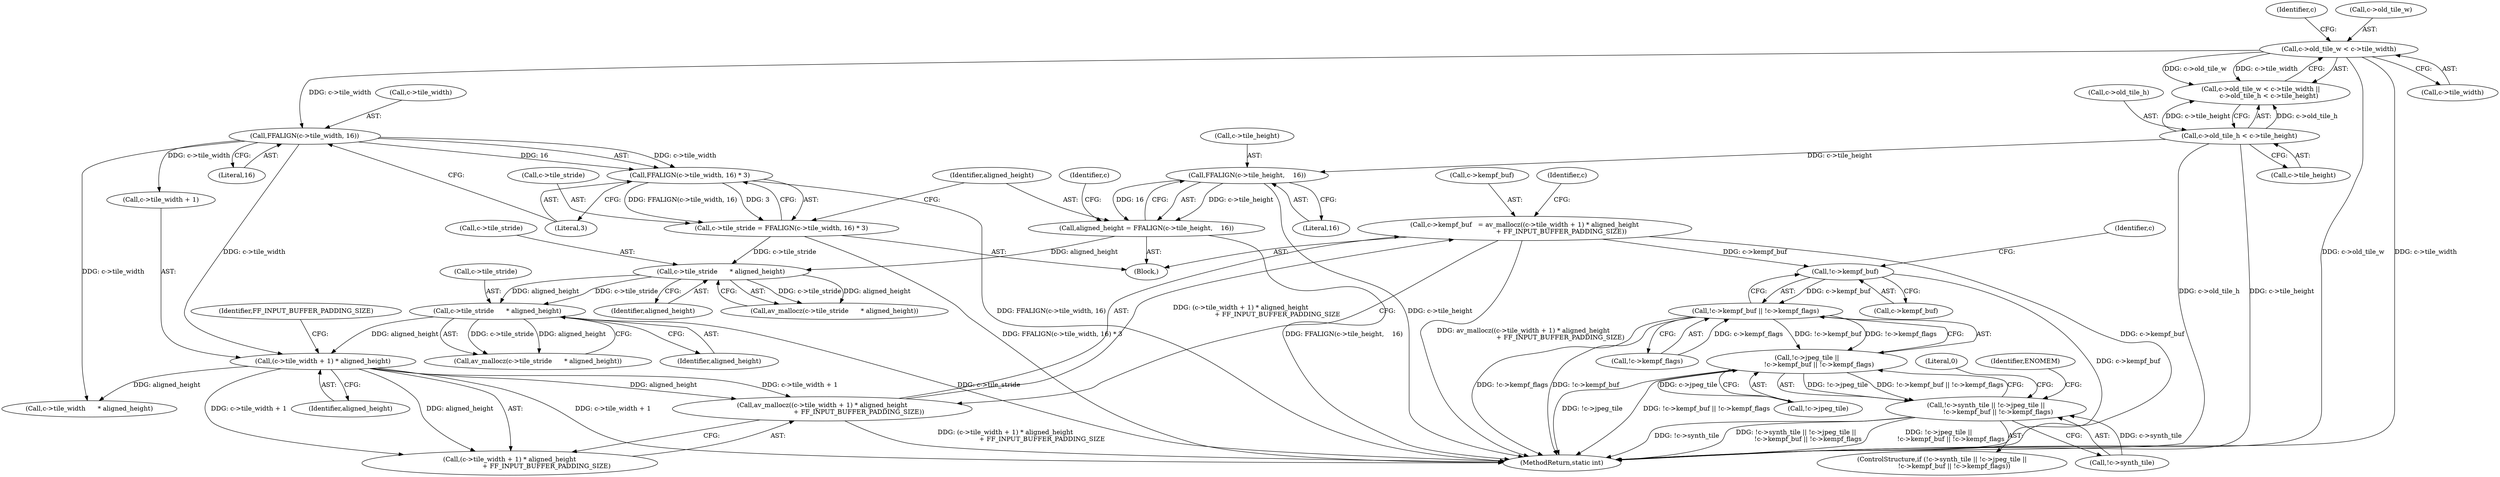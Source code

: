 digraph "0_FFmpeg_e07ac727c1cc9eed39e7f9117c97006f719864bd@API" {
"1000249" [label="(Call,c->kempf_buf   = av_mallocz((c->tile_width + 1) * aligned_height\n                                    + FF_INPUT_BUFFER_PADDING_SIZE))"];
"1000253" [label="(Call,av_mallocz((c->tile_width + 1) * aligned_height\n                                    + FF_INPUT_BUFFER_PADDING_SIZE))"];
"1000255" [label="(Call,(c->tile_width + 1) * aligned_height)"];
"1000200" [label="(Call,FFALIGN(c->tile_width, 16))"];
"1000180" [label="(Call,c->old_tile_w < c->tile_width)"];
"1000244" [label="(Call,c->tile_stride      * aligned_height)"];
"1000234" [label="(Call,c->tile_stride      * aligned_height)"];
"1000195" [label="(Call,c->tile_stride = FFALIGN(c->tile_width, 16) * 3)"];
"1000199" [label="(Call,FFALIGN(c->tile_width, 16) * 3)"];
"1000206" [label="(Call,aligned_height = FFALIGN(c->tile_height,    16))"];
"1000208" [label="(Call,FFALIGN(c->tile_height,    16))"];
"1000187" [label="(Call,c->old_tile_h < c->tile_height)"];
"1000285" [label="(Call,!c->kempf_buf)"];
"1000284" [label="(Call,!c->kempf_buf || !c->kempf_flags)"];
"1000279" [label="(Call,!c->jpeg_tile ||\n            !c->kempf_buf || !c->kempf_flags)"];
"1000274" [label="(Call,!c->synth_tile || !c->jpeg_tile ||\n            !c->kempf_buf || !c->kempf_flags)"];
"1000204" [label="(Literal,16)"];
"1000238" [label="(Identifier,aligned_height)"];
"1000191" [label="(Call,c->tile_height)"];
"1000275" [label="(Call,!c->synth_tile)"];
"1000284" [label="(Call,!c->kempf_buf || !c->kempf_flags)"];
"1000273" [label="(ControlStructure,if (!c->synth_tile || !c->jpeg_tile ||\n            !c->kempf_buf || !c->kempf_flags))"];
"1000254" [label="(Call,(c->tile_width + 1) * aligned_height\n                                    + FF_INPUT_BUFFER_PADDING_SIZE)"];
"1000180" [label="(Call,c->old_tile_w < c->tile_width)"];
"1000253" [label="(Call,av_mallocz((c->tile_width + 1) * aligned_height\n                                    + FF_INPUT_BUFFER_PADDING_SIZE))"];
"1000262" [label="(Identifier,FF_INPUT_BUFFER_PADDING_SIZE)"];
"1000201" [label="(Call,c->tile_width)"];
"1000244" [label="(Call,c->tile_stride      * aligned_height)"];
"1000234" [label="(Call,c->tile_stride      * aligned_height)"];
"1000195" [label="(Call,c->tile_stride = FFALIGN(c->tile_width, 16) * 3)"];
"1000286" [label="(Call,c->kempf_buf)"];
"1000291" [label="(Identifier,c)"];
"1000297" [label="(Literal,0)"];
"1000194" [label="(Block,)"];
"1000255" [label="(Call,(c->tile_width + 1) * aligned_height)"];
"1000289" [label="(Call,!c->kempf_flags)"];
"1000245" [label="(Call,c->tile_stride)"];
"1000274" [label="(Call,!c->synth_tile || !c->jpeg_tile ||\n            !c->kempf_buf || !c->kempf_flags)"];
"1000279" [label="(Call,!c->jpeg_tile ||\n            !c->kempf_buf || !c->kempf_flags)"];
"1000179" [label="(Call,c->old_tile_w < c->tile_width ||\n        c->old_tile_h < c->tile_height)"];
"1000250" [label="(Call,c->kempf_buf)"];
"1000298" [label="(MethodReturn,static int)"];
"1000265" [label="(Identifier,c)"];
"1000261" [label="(Identifier,aligned_height)"];
"1000200" [label="(Call,FFALIGN(c->tile_width, 16))"];
"1000189" [label="(Identifier,c)"];
"1000248" [label="(Identifier,aligned_height)"];
"1000280" [label="(Call,!c->jpeg_tile)"];
"1000209" [label="(Call,c->tile_height)"];
"1000181" [label="(Call,c->old_tile_w)"];
"1000205" [label="(Literal,3)"];
"1000207" [label="(Identifier,aligned_height)"];
"1000188" [label="(Call,c->old_tile_h)"];
"1000295" [label="(Identifier,ENOMEM)"];
"1000187" [label="(Call,c->old_tile_h < c->tile_height)"];
"1000199" [label="(Call,FFALIGN(c->tile_width, 16) * 3)"];
"1000235" [label="(Call,c->tile_stride)"];
"1000184" [label="(Call,c->tile_width)"];
"1000256" [label="(Call,c->tile_width + 1)"];
"1000233" [label="(Call,av_mallocz(c->tile_stride      * aligned_height))"];
"1000206" [label="(Call,aligned_height = FFALIGN(c->tile_height,    16))"];
"1000208" [label="(Call,FFALIGN(c->tile_height,    16))"];
"1000285" [label="(Call,!c->kempf_buf)"];
"1000243" [label="(Call,av_mallocz(c->tile_stride      * aligned_height))"];
"1000268" [label="(Call,c->tile_width      * aligned_height)"];
"1000215" [label="(Identifier,c)"];
"1000249" [label="(Call,c->kempf_buf   = av_mallocz((c->tile_width + 1) * aligned_height\n                                    + FF_INPUT_BUFFER_PADDING_SIZE))"];
"1000212" [label="(Literal,16)"];
"1000196" [label="(Call,c->tile_stride)"];
"1000249" -> "1000194"  [label="AST: "];
"1000249" -> "1000253"  [label="CFG: "];
"1000250" -> "1000249"  [label="AST: "];
"1000253" -> "1000249"  [label="AST: "];
"1000265" -> "1000249"  [label="CFG: "];
"1000249" -> "1000298"  [label="DDG: av_mallocz((c->tile_width + 1) * aligned_height\n                                    + FF_INPUT_BUFFER_PADDING_SIZE)"];
"1000249" -> "1000298"  [label="DDG: c->kempf_buf"];
"1000253" -> "1000249"  [label="DDG: (c->tile_width + 1) * aligned_height\n                                    + FF_INPUT_BUFFER_PADDING_SIZE"];
"1000249" -> "1000285"  [label="DDG: c->kempf_buf"];
"1000253" -> "1000254"  [label="CFG: "];
"1000254" -> "1000253"  [label="AST: "];
"1000253" -> "1000298"  [label="DDG: (c->tile_width + 1) * aligned_height\n                                    + FF_INPUT_BUFFER_PADDING_SIZE"];
"1000255" -> "1000253"  [label="DDG: c->tile_width + 1"];
"1000255" -> "1000253"  [label="DDG: aligned_height"];
"1000255" -> "1000254"  [label="AST: "];
"1000255" -> "1000261"  [label="CFG: "];
"1000256" -> "1000255"  [label="AST: "];
"1000261" -> "1000255"  [label="AST: "];
"1000262" -> "1000255"  [label="CFG: "];
"1000255" -> "1000298"  [label="DDG: c->tile_width + 1"];
"1000255" -> "1000254"  [label="DDG: c->tile_width + 1"];
"1000255" -> "1000254"  [label="DDG: aligned_height"];
"1000200" -> "1000255"  [label="DDG: c->tile_width"];
"1000244" -> "1000255"  [label="DDG: aligned_height"];
"1000255" -> "1000268"  [label="DDG: aligned_height"];
"1000200" -> "1000199"  [label="AST: "];
"1000200" -> "1000204"  [label="CFG: "];
"1000201" -> "1000200"  [label="AST: "];
"1000204" -> "1000200"  [label="AST: "];
"1000205" -> "1000200"  [label="CFG: "];
"1000200" -> "1000199"  [label="DDG: c->tile_width"];
"1000200" -> "1000199"  [label="DDG: 16"];
"1000180" -> "1000200"  [label="DDG: c->tile_width"];
"1000200" -> "1000256"  [label="DDG: c->tile_width"];
"1000200" -> "1000268"  [label="DDG: c->tile_width"];
"1000180" -> "1000179"  [label="AST: "];
"1000180" -> "1000184"  [label="CFG: "];
"1000181" -> "1000180"  [label="AST: "];
"1000184" -> "1000180"  [label="AST: "];
"1000189" -> "1000180"  [label="CFG: "];
"1000179" -> "1000180"  [label="CFG: "];
"1000180" -> "1000298"  [label="DDG: c->old_tile_w"];
"1000180" -> "1000298"  [label="DDG: c->tile_width"];
"1000180" -> "1000179"  [label="DDG: c->old_tile_w"];
"1000180" -> "1000179"  [label="DDG: c->tile_width"];
"1000244" -> "1000243"  [label="AST: "];
"1000244" -> "1000248"  [label="CFG: "];
"1000245" -> "1000244"  [label="AST: "];
"1000248" -> "1000244"  [label="AST: "];
"1000243" -> "1000244"  [label="CFG: "];
"1000244" -> "1000298"  [label="DDG: c->tile_stride"];
"1000244" -> "1000243"  [label="DDG: c->tile_stride"];
"1000244" -> "1000243"  [label="DDG: aligned_height"];
"1000234" -> "1000244"  [label="DDG: c->tile_stride"];
"1000234" -> "1000244"  [label="DDG: aligned_height"];
"1000234" -> "1000233"  [label="AST: "];
"1000234" -> "1000238"  [label="CFG: "];
"1000235" -> "1000234"  [label="AST: "];
"1000238" -> "1000234"  [label="AST: "];
"1000233" -> "1000234"  [label="CFG: "];
"1000234" -> "1000233"  [label="DDG: c->tile_stride"];
"1000234" -> "1000233"  [label="DDG: aligned_height"];
"1000195" -> "1000234"  [label="DDG: c->tile_stride"];
"1000206" -> "1000234"  [label="DDG: aligned_height"];
"1000195" -> "1000194"  [label="AST: "];
"1000195" -> "1000199"  [label="CFG: "];
"1000196" -> "1000195"  [label="AST: "];
"1000199" -> "1000195"  [label="AST: "];
"1000207" -> "1000195"  [label="CFG: "];
"1000195" -> "1000298"  [label="DDG: FFALIGN(c->tile_width, 16) * 3"];
"1000199" -> "1000195"  [label="DDG: FFALIGN(c->tile_width, 16)"];
"1000199" -> "1000195"  [label="DDG: 3"];
"1000199" -> "1000205"  [label="CFG: "];
"1000205" -> "1000199"  [label="AST: "];
"1000199" -> "1000298"  [label="DDG: FFALIGN(c->tile_width, 16)"];
"1000206" -> "1000194"  [label="AST: "];
"1000206" -> "1000208"  [label="CFG: "];
"1000207" -> "1000206"  [label="AST: "];
"1000208" -> "1000206"  [label="AST: "];
"1000215" -> "1000206"  [label="CFG: "];
"1000206" -> "1000298"  [label="DDG: FFALIGN(c->tile_height,    16)"];
"1000208" -> "1000206"  [label="DDG: c->tile_height"];
"1000208" -> "1000206"  [label="DDG: 16"];
"1000208" -> "1000212"  [label="CFG: "];
"1000209" -> "1000208"  [label="AST: "];
"1000212" -> "1000208"  [label="AST: "];
"1000208" -> "1000298"  [label="DDG: c->tile_height"];
"1000187" -> "1000208"  [label="DDG: c->tile_height"];
"1000187" -> "1000179"  [label="AST: "];
"1000187" -> "1000191"  [label="CFG: "];
"1000188" -> "1000187"  [label="AST: "];
"1000191" -> "1000187"  [label="AST: "];
"1000179" -> "1000187"  [label="CFG: "];
"1000187" -> "1000298"  [label="DDG: c->old_tile_h"];
"1000187" -> "1000298"  [label="DDG: c->tile_height"];
"1000187" -> "1000179"  [label="DDG: c->old_tile_h"];
"1000187" -> "1000179"  [label="DDG: c->tile_height"];
"1000285" -> "1000284"  [label="AST: "];
"1000285" -> "1000286"  [label="CFG: "];
"1000286" -> "1000285"  [label="AST: "];
"1000291" -> "1000285"  [label="CFG: "];
"1000284" -> "1000285"  [label="CFG: "];
"1000285" -> "1000298"  [label="DDG: c->kempf_buf"];
"1000285" -> "1000284"  [label="DDG: c->kempf_buf"];
"1000284" -> "1000279"  [label="AST: "];
"1000284" -> "1000289"  [label="CFG: "];
"1000289" -> "1000284"  [label="AST: "];
"1000279" -> "1000284"  [label="CFG: "];
"1000284" -> "1000298"  [label="DDG: !c->kempf_buf"];
"1000284" -> "1000298"  [label="DDG: !c->kempf_flags"];
"1000284" -> "1000279"  [label="DDG: !c->kempf_buf"];
"1000284" -> "1000279"  [label="DDG: !c->kempf_flags"];
"1000289" -> "1000284"  [label="DDG: c->kempf_flags"];
"1000279" -> "1000274"  [label="AST: "];
"1000279" -> "1000280"  [label="CFG: "];
"1000280" -> "1000279"  [label="AST: "];
"1000274" -> "1000279"  [label="CFG: "];
"1000279" -> "1000298"  [label="DDG: !c->kempf_buf || !c->kempf_flags"];
"1000279" -> "1000298"  [label="DDG: !c->jpeg_tile"];
"1000279" -> "1000274"  [label="DDG: !c->jpeg_tile"];
"1000279" -> "1000274"  [label="DDG: !c->kempf_buf || !c->kempf_flags"];
"1000280" -> "1000279"  [label="DDG: c->jpeg_tile"];
"1000274" -> "1000273"  [label="AST: "];
"1000274" -> "1000275"  [label="CFG: "];
"1000275" -> "1000274"  [label="AST: "];
"1000295" -> "1000274"  [label="CFG: "];
"1000297" -> "1000274"  [label="CFG: "];
"1000274" -> "1000298"  [label="DDG: !c->synth_tile"];
"1000274" -> "1000298"  [label="DDG: !c->synth_tile || !c->jpeg_tile ||\n            !c->kempf_buf || !c->kempf_flags"];
"1000274" -> "1000298"  [label="DDG: !c->jpeg_tile ||\n            !c->kempf_buf || !c->kempf_flags"];
"1000275" -> "1000274"  [label="DDG: c->synth_tile"];
}
